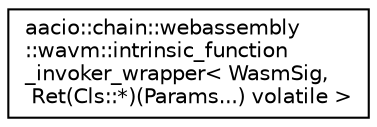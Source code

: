 digraph "Graphical Class Hierarchy"
{
  edge [fontname="Helvetica",fontsize="10",labelfontname="Helvetica",labelfontsize="10"];
  node [fontname="Helvetica",fontsize="10",shape=record];
  rankdir="LR";
  Node0 [label="aacio::chain::webassembly\l::wavm::intrinsic_function\l_invoker_wrapper\< WasmSig,\l Ret(Cls::*)(Params...) volatile \>",height=0.2,width=0.4,color="black", fillcolor="white", style="filled",URL="$structaacio_1_1chain_1_1webassembly_1_1wavm_1_1intrinsic__function__invoker__wrapper_3_01_wasm_s07e61c33adfedee6c122dcc742235f31.html"];
}
